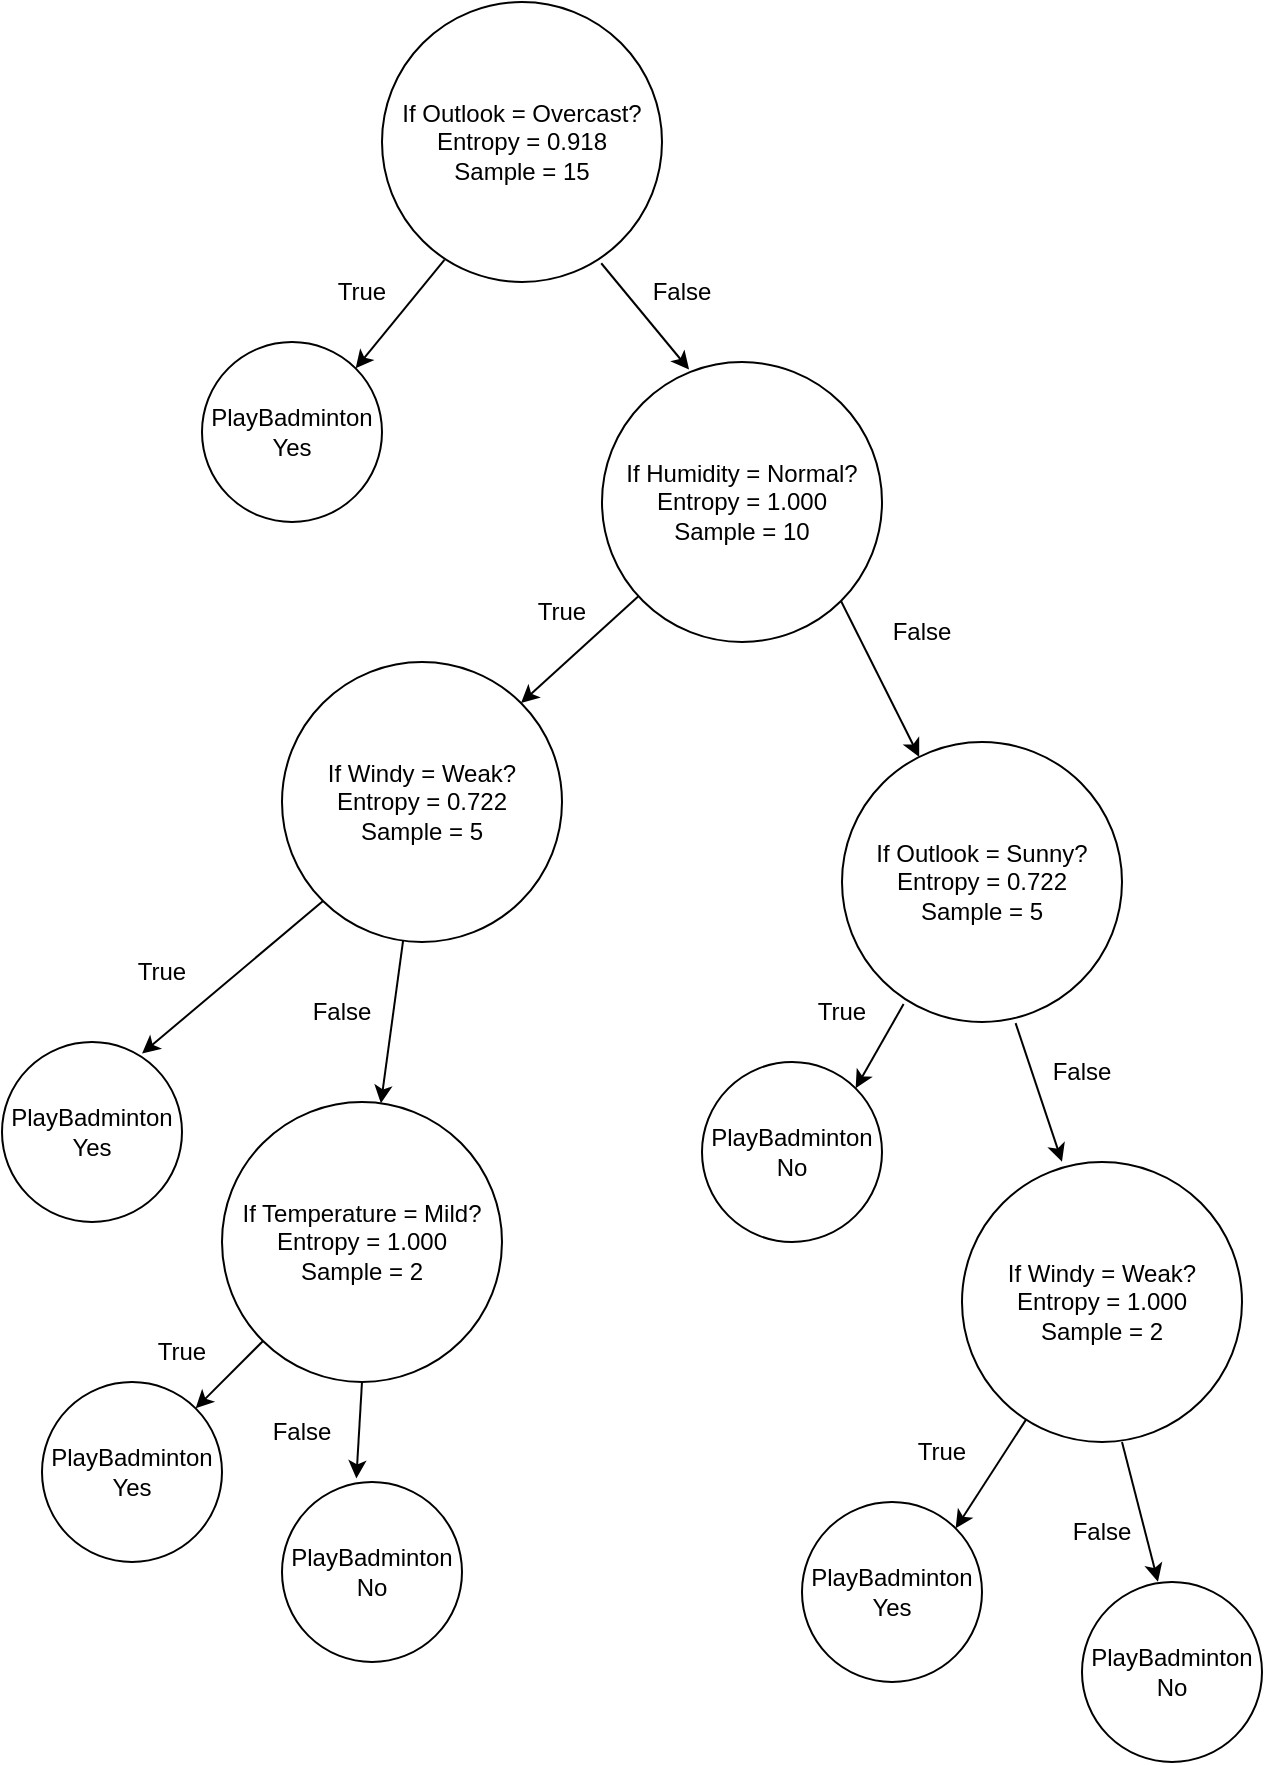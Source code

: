 <mxfile version="21.1.8" type="github">
  <diagram id="C5RBs43oDa-KdzZeNtuy" name="Page-1">
    <mxGraphModel dx="1050" dy="577" grid="1" gridSize="10" guides="1" tooltips="1" connect="1" arrows="1" fold="1" page="1" pageScale="1" pageWidth="827" pageHeight="1169" math="0" shadow="0">
      <root>
        <mxCell id="WIyWlLk6GJQsqaUBKTNV-0" />
        <mxCell id="WIyWlLk6GJQsqaUBKTNV-1" parent="WIyWlLk6GJQsqaUBKTNV-0" />
        <mxCell id="pQejEB6cQ_xvsdO-xQY7-11" value="If Outlook = Overcast?&lt;br&gt;Entropy = 0.918&lt;br&gt;Sample = 15" style="ellipse;whiteSpace=wrap;html=1;aspect=fixed;" vertex="1" parent="WIyWlLk6GJQsqaUBKTNV-1">
          <mxGeometry x="350" y="40" width="140" height="140" as="geometry" />
        </mxCell>
        <mxCell id="pQejEB6cQ_xvsdO-xQY7-12" value="PlayBadminton&lt;br&gt;Yes" style="ellipse;whiteSpace=wrap;html=1;aspect=fixed;" vertex="1" parent="WIyWlLk6GJQsqaUBKTNV-1">
          <mxGeometry x="260" y="210" width="90" height="90" as="geometry" />
        </mxCell>
        <mxCell id="pQejEB6cQ_xvsdO-xQY7-13" value="" style="endArrow=classic;html=1;rounded=0;entryX=1;entryY=0;entryDx=0;entryDy=0;exitX=0.223;exitY=0.921;exitDx=0;exitDy=0;exitPerimeter=0;" edge="1" parent="WIyWlLk6GJQsqaUBKTNV-1" source="pQejEB6cQ_xvsdO-xQY7-11" target="pQejEB6cQ_xvsdO-xQY7-12">
          <mxGeometry width="50" height="50" relative="1" as="geometry">
            <mxPoint x="390" y="310" as="sourcePoint" />
            <mxPoint x="440" y="260" as="targetPoint" />
          </mxGeometry>
        </mxCell>
        <mxCell id="pQejEB6cQ_xvsdO-xQY7-14" value="True" style="text;strokeColor=none;align=center;fillColor=none;html=1;verticalAlign=middle;whiteSpace=wrap;rounded=0;" vertex="1" parent="WIyWlLk6GJQsqaUBKTNV-1">
          <mxGeometry x="300" y="170" width="80" height="30" as="geometry" />
        </mxCell>
        <mxCell id="pQejEB6cQ_xvsdO-xQY7-15" value="If Humidity = Normal?&lt;br&gt;Entropy = 1.000&lt;br&gt;Sample = 10" style="ellipse;whiteSpace=wrap;html=1;aspect=fixed;" vertex="1" parent="WIyWlLk6GJQsqaUBKTNV-1">
          <mxGeometry x="460" y="220" width="140" height="140" as="geometry" />
        </mxCell>
        <mxCell id="pQejEB6cQ_xvsdO-xQY7-16" value="" style="endArrow=classic;html=1;rounded=0;entryX=0.311;entryY=0.027;entryDx=0;entryDy=0;entryPerimeter=0;exitX=0.783;exitY=0.933;exitDx=0;exitDy=0;exitPerimeter=0;" edge="1" parent="WIyWlLk6GJQsqaUBKTNV-1" source="pQejEB6cQ_xvsdO-xQY7-11" target="pQejEB6cQ_xvsdO-xQY7-15">
          <mxGeometry width="50" height="50" relative="1" as="geometry">
            <mxPoint x="390" y="310" as="sourcePoint" />
            <mxPoint x="440" y="260" as="targetPoint" />
          </mxGeometry>
        </mxCell>
        <mxCell id="pQejEB6cQ_xvsdO-xQY7-18" value="False" style="text;strokeColor=none;align=center;fillColor=none;html=1;verticalAlign=middle;whiteSpace=wrap;rounded=0;" vertex="1" parent="WIyWlLk6GJQsqaUBKTNV-1">
          <mxGeometry x="460" y="170" width="80" height="30" as="geometry" />
        </mxCell>
        <mxCell id="pQejEB6cQ_xvsdO-xQY7-19" value="If Windy = Weak?&lt;br&gt;Entropy = 0.722&lt;br&gt;Sample = 5" style="ellipse;whiteSpace=wrap;html=1;aspect=fixed;" vertex="1" parent="WIyWlLk6GJQsqaUBKTNV-1">
          <mxGeometry x="300" y="370" width="140" height="140" as="geometry" />
        </mxCell>
        <mxCell id="pQejEB6cQ_xvsdO-xQY7-20" value="" style="endArrow=classic;html=1;rounded=0;entryX=1;entryY=0;entryDx=0;entryDy=0;" edge="1" parent="WIyWlLk6GJQsqaUBKTNV-1" source="pQejEB6cQ_xvsdO-xQY7-15" target="pQejEB6cQ_xvsdO-xQY7-19">
          <mxGeometry width="50" height="50" relative="1" as="geometry">
            <mxPoint x="390" y="400" as="sourcePoint" />
            <mxPoint x="400" y="420" as="targetPoint" />
          </mxGeometry>
        </mxCell>
        <mxCell id="pQejEB6cQ_xvsdO-xQY7-21" value="True" style="text;strokeColor=none;align=center;fillColor=none;html=1;verticalAlign=middle;whiteSpace=wrap;rounded=0;" vertex="1" parent="WIyWlLk6GJQsqaUBKTNV-1">
          <mxGeometry x="400" y="330" width="80" height="30" as="geometry" />
        </mxCell>
        <mxCell id="pQejEB6cQ_xvsdO-xQY7-22" value="PlayBadminton&lt;br&gt;Yes" style="ellipse;whiteSpace=wrap;html=1;aspect=fixed;" vertex="1" parent="WIyWlLk6GJQsqaUBKTNV-1">
          <mxGeometry x="160" y="560" width="90" height="90" as="geometry" />
        </mxCell>
        <mxCell id="pQejEB6cQ_xvsdO-xQY7-23" value="" style="endArrow=classic;html=1;rounded=0;entryX=0.778;entryY=0.064;entryDx=0;entryDy=0;entryPerimeter=0;exitX=0;exitY=1;exitDx=0;exitDy=0;" edge="1" parent="WIyWlLk6GJQsqaUBKTNV-1" source="pQejEB6cQ_xvsdO-xQY7-19" target="pQejEB6cQ_xvsdO-xQY7-22">
          <mxGeometry width="50" height="50" relative="1" as="geometry">
            <mxPoint x="300" y="500" as="sourcePoint" />
            <mxPoint x="440" y="480" as="targetPoint" />
          </mxGeometry>
        </mxCell>
        <mxCell id="pQejEB6cQ_xvsdO-xQY7-24" value="True" style="text;strokeColor=none;align=center;fillColor=none;html=1;verticalAlign=middle;whiteSpace=wrap;rounded=0;" vertex="1" parent="WIyWlLk6GJQsqaUBKTNV-1">
          <mxGeometry x="200" y="510" width="80" height="30" as="geometry" />
        </mxCell>
        <mxCell id="pQejEB6cQ_xvsdO-xQY7-25" value="If Temperature = Mild?&lt;br&gt;Entropy = 1.000&lt;br&gt;Sample = 2" style="ellipse;whiteSpace=wrap;html=1;aspect=fixed;" vertex="1" parent="WIyWlLk6GJQsqaUBKTNV-1">
          <mxGeometry x="270" y="590" width="140" height="140" as="geometry" />
        </mxCell>
        <mxCell id="pQejEB6cQ_xvsdO-xQY7-26" value="" style="endArrow=classic;html=1;rounded=0;" edge="1" parent="WIyWlLk6GJQsqaUBKTNV-1" source="pQejEB6cQ_xvsdO-xQY7-19" target="pQejEB6cQ_xvsdO-xQY7-25">
          <mxGeometry width="50" height="50" relative="1" as="geometry">
            <mxPoint x="350" y="520" as="sourcePoint" />
            <mxPoint x="440" y="680" as="targetPoint" />
          </mxGeometry>
        </mxCell>
        <mxCell id="pQejEB6cQ_xvsdO-xQY7-27" value="False" style="text;strokeColor=none;align=center;fillColor=none;html=1;verticalAlign=middle;whiteSpace=wrap;rounded=0;" vertex="1" parent="WIyWlLk6GJQsqaUBKTNV-1">
          <mxGeometry x="290" y="530" width="80" height="30" as="geometry" />
        </mxCell>
        <mxCell id="pQejEB6cQ_xvsdO-xQY7-28" value="PlayBadminton&lt;br&gt;Yes" style="ellipse;whiteSpace=wrap;html=1;aspect=fixed;" vertex="1" parent="WIyWlLk6GJQsqaUBKTNV-1">
          <mxGeometry x="180" y="730" width="90" height="90" as="geometry" />
        </mxCell>
        <mxCell id="pQejEB6cQ_xvsdO-xQY7-29" value="PlayBadminton&lt;br&gt;No" style="ellipse;whiteSpace=wrap;html=1;aspect=fixed;" vertex="1" parent="WIyWlLk6GJQsqaUBKTNV-1">
          <mxGeometry x="300" y="780" width="90" height="90" as="geometry" />
        </mxCell>
        <mxCell id="pQejEB6cQ_xvsdO-xQY7-30" value="" style="endArrow=classic;html=1;rounded=0;exitX=0;exitY=1;exitDx=0;exitDy=0;entryX=1;entryY=0;entryDx=0;entryDy=0;" edge="1" parent="WIyWlLk6GJQsqaUBKTNV-1" source="pQejEB6cQ_xvsdO-xQY7-25" target="pQejEB6cQ_xvsdO-xQY7-28">
          <mxGeometry width="50" height="50" relative="1" as="geometry">
            <mxPoint x="390" y="690" as="sourcePoint" />
            <mxPoint x="440" y="640" as="targetPoint" />
          </mxGeometry>
        </mxCell>
        <mxCell id="pQejEB6cQ_xvsdO-xQY7-31" value="" style="endArrow=classic;html=1;rounded=0;exitX=0.5;exitY=1;exitDx=0;exitDy=0;entryX=0.413;entryY=-0.02;entryDx=0;entryDy=0;entryPerimeter=0;" edge="1" parent="WIyWlLk6GJQsqaUBKTNV-1" source="pQejEB6cQ_xvsdO-xQY7-25" target="pQejEB6cQ_xvsdO-xQY7-29">
          <mxGeometry width="50" height="50" relative="1" as="geometry">
            <mxPoint x="390" y="690" as="sourcePoint" />
            <mxPoint x="440" y="640" as="targetPoint" />
          </mxGeometry>
        </mxCell>
        <mxCell id="pQejEB6cQ_xvsdO-xQY7-32" value="True" style="text;strokeColor=none;align=center;fillColor=none;html=1;verticalAlign=middle;whiteSpace=wrap;rounded=0;" vertex="1" parent="WIyWlLk6GJQsqaUBKTNV-1">
          <mxGeometry x="210" y="700" width="80" height="30" as="geometry" />
        </mxCell>
        <mxCell id="pQejEB6cQ_xvsdO-xQY7-34" value="False" style="text;strokeColor=none;align=center;fillColor=none;html=1;verticalAlign=middle;whiteSpace=wrap;rounded=0;" vertex="1" parent="WIyWlLk6GJQsqaUBKTNV-1">
          <mxGeometry x="270" y="740" width="80" height="30" as="geometry" />
        </mxCell>
        <mxCell id="pQejEB6cQ_xvsdO-xQY7-35" value="If Outlook = Sunny?&lt;br&gt;Entropy = 0.722&lt;br&gt;Sample = 5" style="ellipse;whiteSpace=wrap;html=1;aspect=fixed;" vertex="1" parent="WIyWlLk6GJQsqaUBKTNV-1">
          <mxGeometry x="580" y="410" width="140" height="140" as="geometry" />
        </mxCell>
        <mxCell id="pQejEB6cQ_xvsdO-xQY7-36" value="" style="endArrow=classic;html=1;rounded=0;exitX=1;exitY=1;exitDx=0;exitDy=0;" edge="1" parent="WIyWlLk6GJQsqaUBKTNV-1" source="pQejEB6cQ_xvsdO-xQY7-15" target="pQejEB6cQ_xvsdO-xQY7-35">
          <mxGeometry width="50" height="50" relative="1" as="geometry">
            <mxPoint x="560" y="330" as="sourcePoint" />
            <mxPoint x="440" y="340" as="targetPoint" />
          </mxGeometry>
        </mxCell>
        <mxCell id="pQejEB6cQ_xvsdO-xQY7-37" value="False" style="text;strokeColor=none;align=center;fillColor=none;html=1;verticalAlign=middle;whiteSpace=wrap;rounded=0;" vertex="1" parent="WIyWlLk6GJQsqaUBKTNV-1">
          <mxGeometry x="580" y="340" width="80" height="30" as="geometry" />
        </mxCell>
        <mxCell id="pQejEB6cQ_xvsdO-xQY7-38" value="PlayBadminton&lt;br&gt;No" style="ellipse;whiteSpace=wrap;html=1;aspect=fixed;" vertex="1" parent="WIyWlLk6GJQsqaUBKTNV-1">
          <mxGeometry x="510" y="570" width="90" height="90" as="geometry" />
        </mxCell>
        <mxCell id="pQejEB6cQ_xvsdO-xQY7-39" value="" style="endArrow=classic;html=1;rounded=0;entryX=1;entryY=0;entryDx=0;entryDy=0;exitX=0.22;exitY=0.936;exitDx=0;exitDy=0;exitPerimeter=0;" edge="1" parent="WIyWlLk6GJQsqaUBKTNV-1" source="pQejEB6cQ_xvsdO-xQY7-35" target="pQejEB6cQ_xvsdO-xQY7-38">
          <mxGeometry width="50" height="50" relative="1" as="geometry">
            <mxPoint x="390" y="690" as="sourcePoint" />
            <mxPoint x="440" y="640" as="targetPoint" />
          </mxGeometry>
        </mxCell>
        <mxCell id="pQejEB6cQ_xvsdO-xQY7-40" value="True" style="text;strokeColor=none;align=center;fillColor=none;html=1;verticalAlign=middle;whiteSpace=wrap;rounded=0;" vertex="1" parent="WIyWlLk6GJQsqaUBKTNV-1">
          <mxGeometry x="540" y="530" width="80" height="30" as="geometry" />
        </mxCell>
        <mxCell id="pQejEB6cQ_xvsdO-xQY7-41" value="If Windy = Weak?&lt;br&gt;Entropy = 1.000&lt;br&gt;Sample = 2" style="ellipse;whiteSpace=wrap;html=1;aspect=fixed;" vertex="1" parent="WIyWlLk6GJQsqaUBKTNV-1">
          <mxGeometry x="640" y="620" width="140" height="140" as="geometry" />
        </mxCell>
        <mxCell id="pQejEB6cQ_xvsdO-xQY7-42" value="" style="endArrow=classic;html=1;rounded=0;entryX=0.357;entryY=-0.001;entryDx=0;entryDy=0;entryPerimeter=0;exitX=0.62;exitY=1.004;exitDx=0;exitDy=0;exitPerimeter=0;" edge="1" parent="WIyWlLk6GJQsqaUBKTNV-1" source="pQejEB6cQ_xvsdO-xQY7-35" target="pQejEB6cQ_xvsdO-xQY7-41">
          <mxGeometry width="50" height="50" relative="1" as="geometry">
            <mxPoint x="390" y="690" as="sourcePoint" />
            <mxPoint x="440" y="640" as="targetPoint" />
          </mxGeometry>
        </mxCell>
        <mxCell id="pQejEB6cQ_xvsdO-xQY7-43" value="False" style="text;strokeColor=none;align=center;fillColor=none;html=1;verticalAlign=middle;whiteSpace=wrap;rounded=0;" vertex="1" parent="WIyWlLk6GJQsqaUBKTNV-1">
          <mxGeometry x="660" y="560" width="80" height="30" as="geometry" />
        </mxCell>
        <mxCell id="pQejEB6cQ_xvsdO-xQY7-44" value="PlayBadminton&lt;br&gt;Yes" style="ellipse;whiteSpace=wrap;html=1;aspect=fixed;" vertex="1" parent="WIyWlLk6GJQsqaUBKTNV-1">
          <mxGeometry x="560" y="790" width="90" height="90" as="geometry" />
        </mxCell>
        <mxCell id="pQejEB6cQ_xvsdO-xQY7-45" value="PlayBadminton&lt;br&gt;No" style="ellipse;whiteSpace=wrap;html=1;aspect=fixed;" vertex="1" parent="WIyWlLk6GJQsqaUBKTNV-1">
          <mxGeometry x="700" y="830" width="90" height="90" as="geometry" />
        </mxCell>
        <mxCell id="pQejEB6cQ_xvsdO-xQY7-46" value="True" style="text;strokeColor=none;align=center;fillColor=none;html=1;verticalAlign=middle;whiteSpace=wrap;rounded=0;" vertex="1" parent="WIyWlLk6GJQsqaUBKTNV-1">
          <mxGeometry x="590" y="750" width="80" height="30" as="geometry" />
        </mxCell>
        <mxCell id="pQejEB6cQ_xvsdO-xQY7-47" value="False" style="text;strokeColor=none;align=center;fillColor=none;html=1;verticalAlign=middle;whiteSpace=wrap;rounded=0;" vertex="1" parent="WIyWlLk6GJQsqaUBKTNV-1">
          <mxGeometry x="670" y="790" width="80" height="30" as="geometry" />
        </mxCell>
        <mxCell id="pQejEB6cQ_xvsdO-xQY7-48" value="" style="endArrow=classic;html=1;rounded=0;entryX=1;entryY=0;entryDx=0;entryDy=0;" edge="1" parent="WIyWlLk6GJQsqaUBKTNV-1" source="pQejEB6cQ_xvsdO-xQY7-41" target="pQejEB6cQ_xvsdO-xQY7-44">
          <mxGeometry width="50" height="50" relative="1" as="geometry">
            <mxPoint x="390" y="690" as="sourcePoint" />
            <mxPoint x="440" y="640" as="targetPoint" />
          </mxGeometry>
        </mxCell>
        <mxCell id="pQejEB6cQ_xvsdO-xQY7-49" value="" style="endArrow=classic;html=1;rounded=0;entryX=0.422;entryY=-0.002;entryDx=0;entryDy=0;entryPerimeter=0;" edge="1" parent="WIyWlLk6GJQsqaUBKTNV-1" target="pQejEB6cQ_xvsdO-xQY7-45">
          <mxGeometry width="50" height="50" relative="1" as="geometry">
            <mxPoint x="720" y="760" as="sourcePoint" />
            <mxPoint x="440" y="640" as="targetPoint" />
          </mxGeometry>
        </mxCell>
      </root>
    </mxGraphModel>
  </diagram>
</mxfile>
